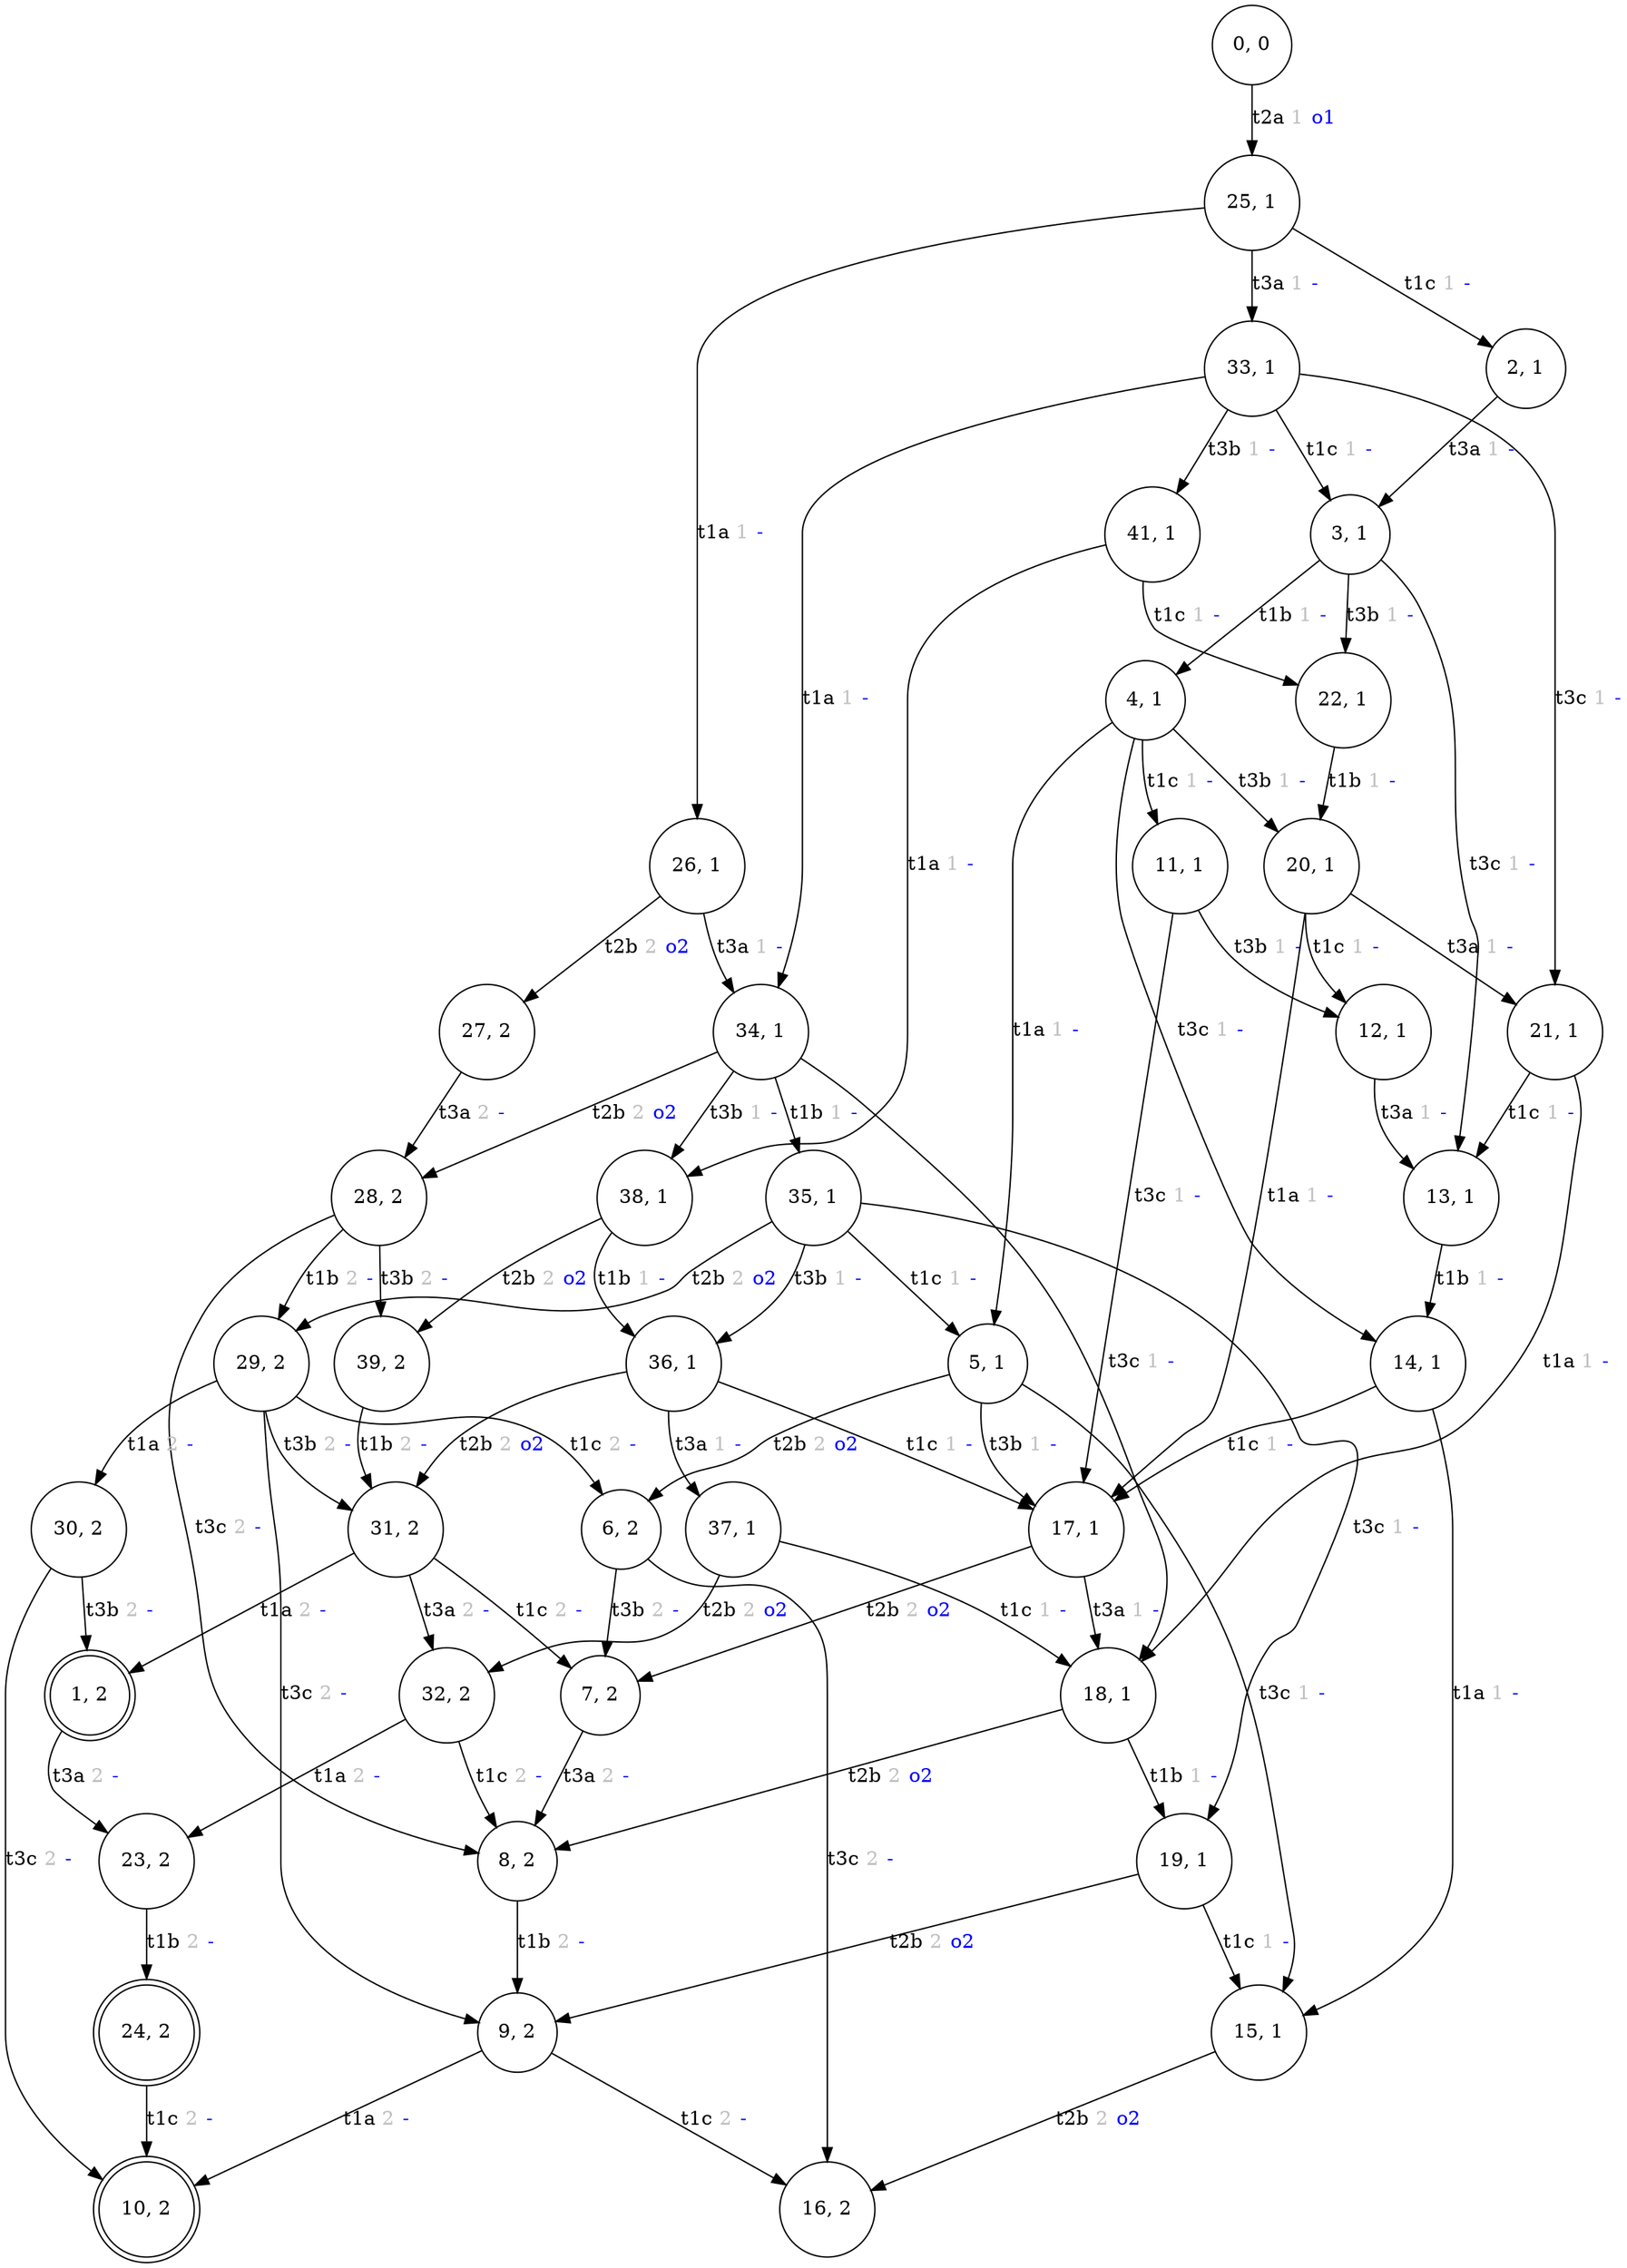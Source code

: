 digraph Rete3_OS {
	"0, 0" -> "25, 1" [label=<t2a <FONT COLOR="grey">1</FONT> <FONT COLOR="blue">o1</FONT>>]
	"25, 1" -> "26, 1" [label=<t1a <FONT COLOR="grey">1</FONT> <FONT COLOR="blue">-</FONT>>]
	"26, 1" -> "27, 2" [label=<t2b <FONT COLOR="grey">2</FONT> <FONT COLOR="blue">o2</FONT>>]
	"27, 2" -> "28, 2" [label=<t3a <FONT COLOR="grey">2</FONT> <FONT COLOR="blue">-</FONT>>]
	"28, 2" -> "29, 2" [label=<t1b <FONT COLOR="grey">2</FONT> <FONT COLOR="blue">-</FONT>>]
	"29, 2" -> "30, 2" [label=<t1a <FONT COLOR="grey">2</FONT> <FONT COLOR="blue">-</FONT>>]
	"30, 2" -> "1, 2" [label=<t3b <FONT COLOR="grey">2</FONT> <FONT COLOR="blue">-</FONT>>]
	"1, 2" -> "23, 2" [label=<t3a <FONT COLOR="grey">2</FONT> <FONT COLOR="blue">-</FONT>>]
	"23, 2" -> "24, 2" [label=<t1b <FONT COLOR="grey">2</FONT> <FONT COLOR="blue">-</FONT>>]
	"24, 2" -> "10, 2" [label=<t1c <FONT COLOR="grey">2</FONT> <FONT COLOR="blue">-</FONT>>]
	"30, 2" -> "10, 2" [label=<t3c <FONT COLOR="grey">2</FONT> <FONT COLOR="blue">-</FONT>>]
	"29, 2" -> "6, 2" [label=<t1c <FONT COLOR="grey">2</FONT> <FONT COLOR="blue">-</FONT>>]
	"6, 2" -> "7, 2" [label=<t3b <FONT COLOR="grey">2</FONT> <FONT COLOR="blue">-</FONT>>]
	"7, 2" -> "8, 2" [label=<t3a <FONT COLOR="grey">2</FONT> <FONT COLOR="blue">-</FONT>>]
	"8, 2" -> "9, 2" [label=<t1b <FONT COLOR="grey">2</FONT> <FONT COLOR="blue">-</FONT>>]
	"9, 2" -> "10, 2" [label=<t1a <FONT COLOR="grey">2</FONT> <FONT COLOR="blue">-</FONT>>]
	"9, 2" -> "16, 2" [label=<t1c <FONT COLOR="grey">2</FONT> <FONT COLOR="blue">-</FONT>>]
	"6, 2" -> "16, 2" [label=<t3c <FONT COLOR="grey">2</FONT> <FONT COLOR="blue">-</FONT>>]
	"29, 2" -> "31, 2" [label=<t3b <FONT COLOR="grey">2</FONT> <FONT COLOR="blue">-</FONT>>]
	"31, 2" -> "1, 2" [label=<t1a <FONT COLOR="grey">2</FONT> <FONT COLOR="blue">-</FONT>>]
	"31, 2" -> "7, 2" [label=<t1c <FONT COLOR="grey">2</FONT> <FONT COLOR="blue">-</FONT>>]
	"31, 2" -> "32, 2" [label=<t3a <FONT COLOR="grey">2</FONT> <FONT COLOR="blue">-</FONT>>]
	"32, 2" -> "23, 2" [label=<t1a <FONT COLOR="grey">2</FONT> <FONT COLOR="blue">-</FONT>>]
	"32, 2" -> "8, 2" [label=<t1c <FONT COLOR="grey">2</FONT> <FONT COLOR="blue">-</FONT>>]
	"29, 2" -> "9, 2" [label=<t3c <FONT COLOR="grey">2</FONT> <FONT COLOR="blue">-</FONT>>]
	"28, 2" -> "39, 2" [label=<t3b <FONT COLOR="grey">2</FONT> <FONT COLOR="blue">-</FONT>>]
	"39, 2" -> "31, 2" [label=<t1b <FONT COLOR="grey">2</FONT> <FONT COLOR="blue">-</FONT>>]
	"28, 2" -> "8, 2" [label=<t3c <FONT COLOR="grey">2</FONT> <FONT COLOR="blue">-</FONT>>]
	"26, 1" -> "34, 1" [label=<t3a <FONT COLOR="grey">1</FONT> <FONT COLOR="blue">-</FONT>>]
	"34, 1" -> "35, 1" [label=<t1b <FONT COLOR="grey">1</FONT> <FONT COLOR="blue">-</FONT>>]
	"35, 1" -> "5, 1" [label=<t1c <FONT COLOR="grey">1</FONT> <FONT COLOR="blue">-</FONT>>]
	"5, 1" -> "6, 2" [label=<t2b <FONT COLOR="grey">2</FONT> <FONT COLOR="blue">o2</FONT>>]
	"5, 1" -> "17, 1" [label=<t3b <FONT COLOR="grey">1</FONT> <FONT COLOR="blue">-</FONT>>]
	"17, 1" -> "7, 2" [label=<t2b <FONT COLOR="grey">2</FONT> <FONT COLOR="blue">o2</FONT>>]
	"17, 1" -> "18, 1" [label=<t3a <FONT COLOR="grey">1</FONT> <FONT COLOR="blue">-</FONT>>]
	"18, 1" -> "19, 1" [label=<t1b <FONT COLOR="grey">1</FONT> <FONT COLOR="blue">-</FONT>>]
	"19, 1" -> "15, 1" [label=<t1c <FONT COLOR="grey">1</FONT> <FONT COLOR="blue">-</FONT>>]
	"15, 1" -> "16, 2" [label=<t2b <FONT COLOR="grey">2</FONT> <FONT COLOR="blue">o2</FONT>>]
	"19, 1" -> "9, 2" [label=<t2b <FONT COLOR="grey">2</FONT> <FONT COLOR="blue">o2</FONT>>]
	"18, 1" -> "8, 2" [label=<t2b <FONT COLOR="grey">2</FONT> <FONT COLOR="blue">o2</FONT>>]
	"5, 1" -> "15, 1" [label=<t3c <FONT COLOR="grey">1</FONT> <FONT COLOR="blue">-</FONT>>]
	"35, 1" -> "29, 2" [label=<t2b <FONT COLOR="grey">2</FONT> <FONT COLOR="blue">o2</FONT>>]
	"35, 1" -> "36, 1" [label=<t3b <FONT COLOR="grey">1</FONT> <FONT COLOR="blue">-</FONT>>]
	"36, 1" -> "17, 1" [label=<t1c <FONT COLOR="grey">1</FONT> <FONT COLOR="blue">-</FONT>>]
	"36, 1" -> "31, 2" [label=<t2b <FONT COLOR="grey">2</FONT> <FONT COLOR="blue">o2</FONT>>]
	"36, 1" -> "37, 1" [label=<t3a <FONT COLOR="grey">1</FONT> <FONT COLOR="blue">-</FONT>>]
	"37, 1" -> "18, 1" [label=<t1c <FONT COLOR="grey">1</FONT> <FONT COLOR="blue">-</FONT>>]
	"37, 1" -> "32, 2" [label=<t2b <FONT COLOR="grey">2</FONT> <FONT COLOR="blue">o2</FONT>>]
	"35, 1" -> "19, 1" [label=<t3c <FONT COLOR="grey">1</FONT> <FONT COLOR="blue">-</FONT>>]
	"34, 1" -> "28, 2" [label=<t2b <FONT COLOR="grey">2</FONT> <FONT COLOR="blue">o2</FONT>>]
	"34, 1" -> "38, 1" [label=<t3b <FONT COLOR="grey">1</FONT> <FONT COLOR="blue">-</FONT>>]
	"38, 1" -> "36, 1" [label=<t1b <FONT COLOR="grey">1</FONT> <FONT COLOR="blue">-</FONT>>]
	"38, 1" -> "39, 2" [label=<t2b <FONT COLOR="grey">2</FONT> <FONT COLOR="blue">o2</FONT>>]
	"34, 1" -> "18, 1" [label=<t3c <FONT COLOR="grey">1</FONT> <FONT COLOR="blue">-</FONT>>]
	"25, 1" -> "2, 1" [label=<t1c <FONT COLOR="grey">1</FONT> <FONT COLOR="blue">-</FONT>>]
	"2, 1" -> "3, 1" [label=<t3a <FONT COLOR="grey">1</FONT> <FONT COLOR="blue">-</FONT>>]
	"3, 1" -> "4, 1" [label=<t1b <FONT COLOR="grey">1</FONT> <FONT COLOR="blue">-</FONT>>]
	"4, 1" -> "5, 1" [label=<t1a <FONT COLOR="grey">1</FONT> <FONT COLOR="blue">-</FONT>>]
	"4, 1" -> "11, 1" [label=<t1c <FONT COLOR="grey">1</FONT> <FONT COLOR="blue">-</FONT>>]
	"11, 1" -> "12, 1" [label=<t3b <FONT COLOR="grey">1</FONT> <FONT COLOR="blue">-</FONT>>]
	"12, 1" -> "13, 1" [label=<t3a <FONT COLOR="grey">1</FONT> <FONT COLOR="blue">-</FONT>>]
	"13, 1" -> "14, 1" [label=<t1b <FONT COLOR="grey">1</FONT> <FONT COLOR="blue">-</FONT>>]
	"14, 1" -> "15, 1" [label=<t1a <FONT COLOR="grey">1</FONT> <FONT COLOR="blue">-</FONT>>]
	"14, 1" -> "17, 1" [label=<t1c <FONT COLOR="grey">1</FONT> <FONT COLOR="blue">-</FONT>>]
	"11, 1" -> "17, 1" [label=<t3c <FONT COLOR="grey">1</FONT> <FONT COLOR="blue">-</FONT>>]
	"4, 1" -> "20, 1" [label=<t3b <FONT COLOR="grey">1</FONT> <FONT COLOR="blue">-</FONT>>]
	"20, 1" -> "17, 1" [label=<t1a <FONT COLOR="grey">1</FONT> <FONT COLOR="blue">-</FONT>>]
	"20, 1" -> "12, 1" [label=<t1c <FONT COLOR="grey">1</FONT> <FONT COLOR="blue">-</FONT>>]
	"20, 1" -> "21, 1" [label=<t3a <FONT COLOR="grey">1</FONT> <FONT COLOR="blue">-</FONT>>]
	"21, 1" -> "18, 1" [label=<t1a <FONT COLOR="grey">1</FONT> <FONT COLOR="blue">-</FONT>>]
	"21, 1" -> "13, 1" [label=<t1c <FONT COLOR="grey">1</FONT> <FONT COLOR="blue">-</FONT>>]
	"4, 1" -> "14, 1" [label=<t3c <FONT COLOR="grey">1</FONT> <FONT COLOR="blue">-</FONT>>]
	"3, 1" -> "22, 1" [label=<t3b <FONT COLOR="grey">1</FONT> <FONT COLOR="blue">-</FONT>>]
	"22, 1" -> "20, 1" [label=<t1b <FONT COLOR="grey">1</FONT> <FONT COLOR="blue">-</FONT>>]
	"3, 1" -> "13, 1" [label=<t3c <FONT COLOR="grey">1</FONT> <FONT COLOR="blue">-</FONT>>]
	"25, 1" -> "33, 1" [label=<t3a <FONT COLOR="grey">1</FONT> <FONT COLOR="blue">-</FONT>>]
	"33, 1" -> "34, 1" [label=<t1a <FONT COLOR="grey">1</FONT> <FONT COLOR="blue">-</FONT>>]
	"33, 1" -> "3, 1" [label=<t1c <FONT COLOR="grey">1</FONT> <FONT COLOR="blue">-</FONT>>]
	"33, 1" -> "41, 1" [label=<t3b <FONT COLOR="grey">1</FONT> <FONT COLOR="blue">-</FONT>>]
	"41, 1" -> "38, 1" [label=<t1a <FONT COLOR="grey">1</FONT> <FONT COLOR="blue">-</FONT>>]
	"41, 1" -> "22, 1" [label=<t1c <FONT COLOR="grey">1</FONT> <FONT COLOR="blue">-</FONT>>]
	"33, 1" -> "21, 1" [label=<t3c <FONT COLOR="grey">1</FONT> <FONT COLOR="blue">-</FONT>>]
	"0, 0" [shape=circle]
	"25, 1" [shape=circle]
	"26, 1" [shape=circle]
	"27, 2" [shape=circle]
	"28, 2" [shape=circle]
	"29, 2" [shape=circle]
	"30, 2" [shape=circle]
	"1, 2" [shape=doublecircle]
	"23, 2" [shape=circle]
	"24, 2" [shape=doublecircle]
	"10, 2" [shape=doublecircle]
	"6, 2" [shape=circle]
	"7, 2" [shape=circle]
	"8, 2" [shape=circle]
	"9, 2" [shape=circle]
	"16, 2" [shape=circle]
	"31, 2" [shape=circle]
	"32, 2" [shape=circle]
	"39, 2" [shape=circle]
	"34, 1" [shape=circle]
	"35, 1" [shape=circle]
	"5, 1" [shape=circle]
	"6, 2" [shape=circle]
	"17, 1" [shape=circle]
	"7, 2" [shape=circle]
	"18, 1" [shape=circle]
	"19, 1" [shape=circle]
	"15, 1" [shape=circle]
	"16, 2" [shape=circle]
	"9, 2" [shape=circle]
	"8, 2" [shape=circle]
	"29, 2" [shape=circle]
	"36, 1" [shape=circle]
	"31, 2" [shape=circle]
	"37, 1" [shape=circle]
	"32, 2" [shape=circle]
	"28, 2" [shape=circle]
	"38, 1" [shape=circle]
	"39, 2" [shape=circle]
	"2, 1" [shape=circle]
	"3, 1" [shape=circle]
	"4, 1" [shape=circle]
	"11, 1" [shape=circle]
	"12, 1" [shape=circle]
	"13, 1" [shape=circle]
	"14, 1" [shape=circle]
	"20, 1" [shape=circle]
	"21, 1" [shape=circle]
	"22, 1" [shape=circle]
	"33, 1" [shape=circle]
	"41, 1" [shape=circle]
}
